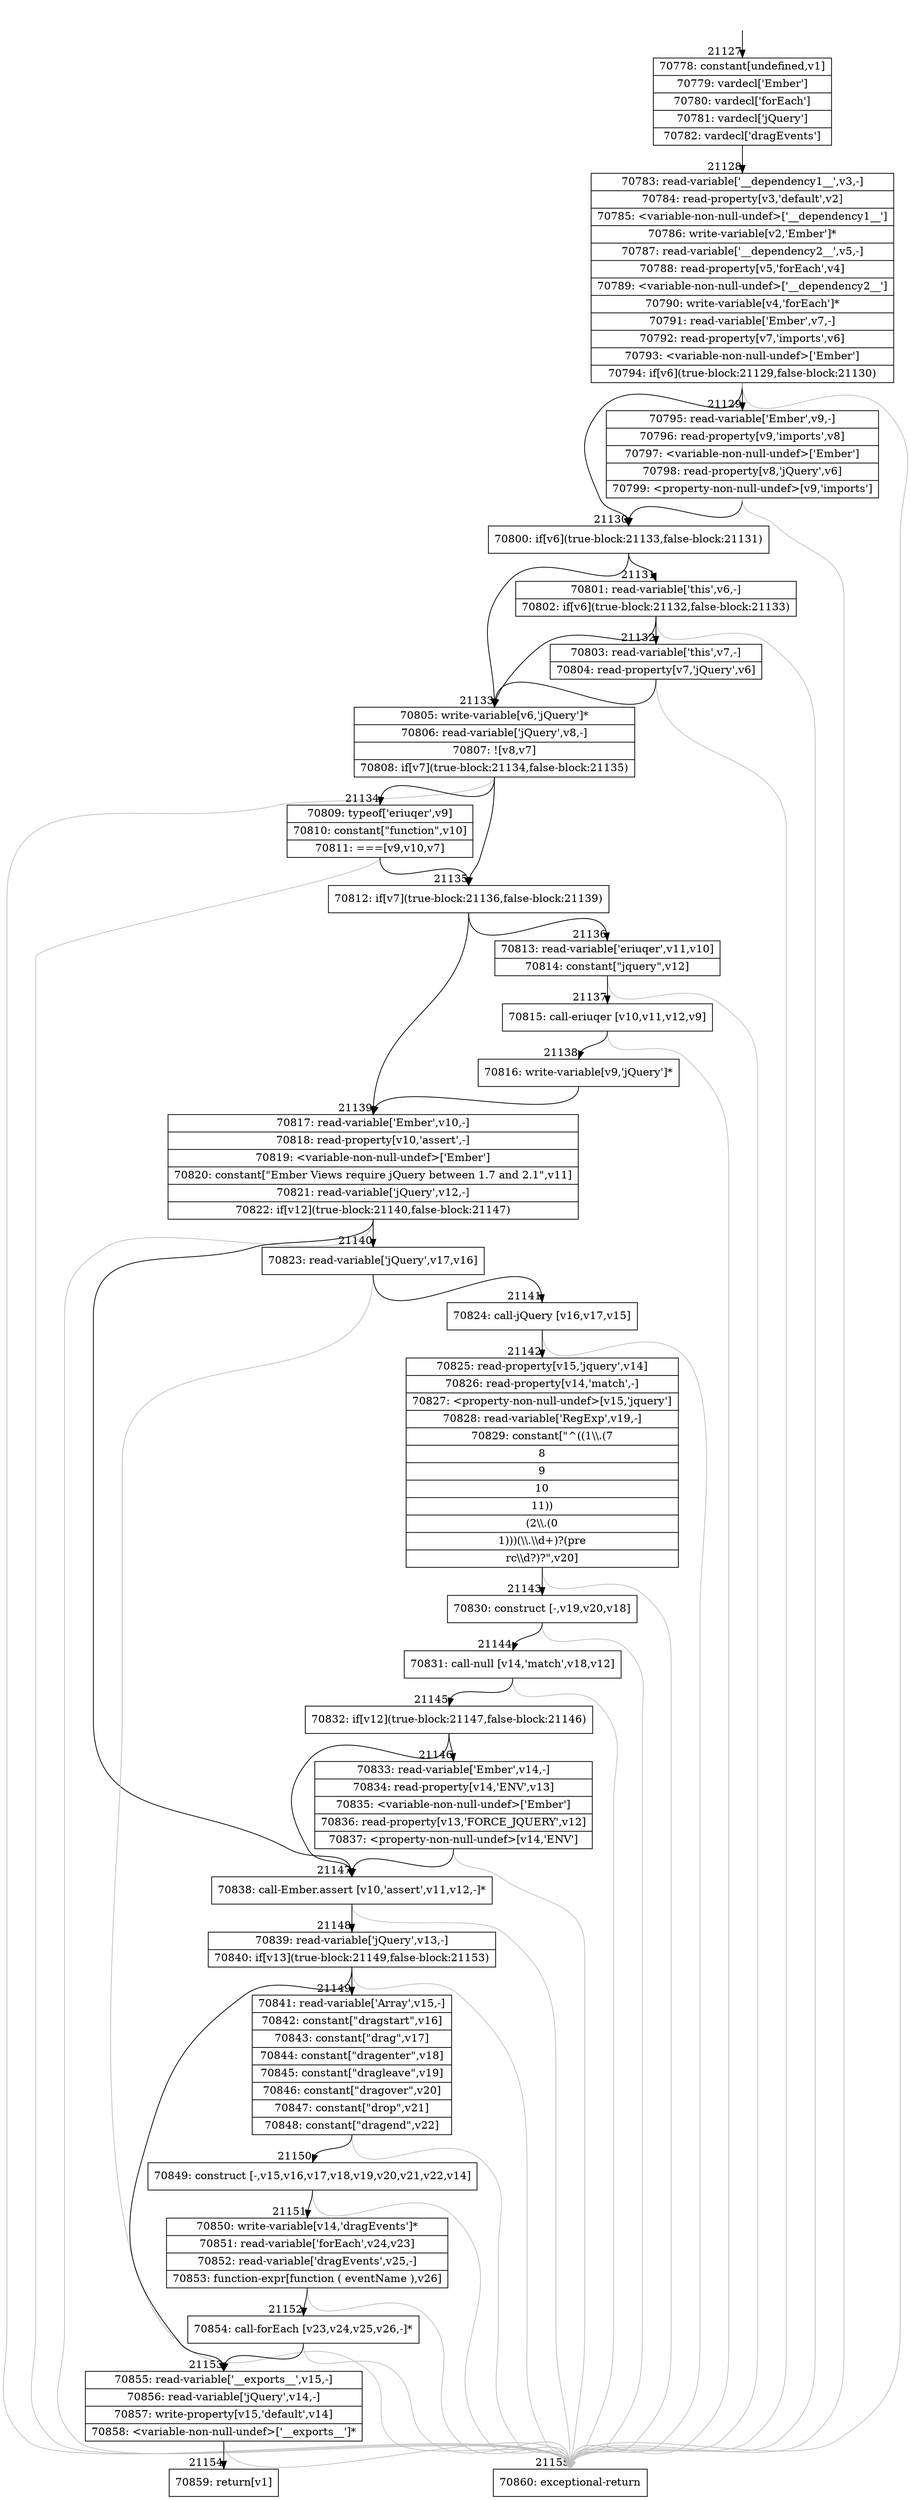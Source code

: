 digraph {
rankdir="TD"
BB_entry1845[shape=none,label=""];
BB_entry1845 -> BB21127 [tailport=s, headport=n, headlabel="    21127"]
BB21127 [shape=record label="{70778: constant[undefined,v1]|70779: vardecl['Ember']|70780: vardecl['forEach']|70781: vardecl['jQuery']|70782: vardecl['dragEvents']}" ] 
BB21127 -> BB21128 [tailport=s, headport=n, headlabel="      21128"]
BB21128 [shape=record label="{70783: read-variable['__dependency1__',v3,-]|70784: read-property[v3,'default',v2]|70785: \<variable-non-null-undef\>['__dependency1__']|70786: write-variable[v2,'Ember']*|70787: read-variable['__dependency2__',v5,-]|70788: read-property[v5,'forEach',v4]|70789: \<variable-non-null-undef\>['__dependency2__']|70790: write-variable[v4,'forEach']*|70791: read-variable['Ember',v7,-]|70792: read-property[v7,'imports',v6]|70793: \<variable-non-null-undef\>['Ember']|70794: if[v6](true-block:21129,false-block:21130)}" ] 
BB21128 -> BB21130 [tailport=s, headport=n, headlabel="      21130"]
BB21128 -> BB21129 [tailport=s, headport=n, headlabel="      21129"]
BB21128 -> BB21155 [tailport=s, headport=n, color=gray, headlabel="      21155"]
BB21129 [shape=record label="{70795: read-variable['Ember',v9,-]|70796: read-property[v9,'imports',v8]|70797: \<variable-non-null-undef\>['Ember']|70798: read-property[v8,'jQuery',v6]|70799: \<property-non-null-undef\>[v9,'imports']}" ] 
BB21129 -> BB21130 [tailport=s, headport=n]
BB21129 -> BB21155 [tailport=s, headport=n, color=gray]
BB21130 [shape=record label="{70800: if[v6](true-block:21133,false-block:21131)}" ] 
BB21130 -> BB21133 [tailport=s, headport=n, headlabel="      21133"]
BB21130 -> BB21131 [tailport=s, headport=n, headlabel="      21131"]
BB21131 [shape=record label="{70801: read-variable['this',v6,-]|70802: if[v6](true-block:21132,false-block:21133)}" ] 
BB21131 -> BB21133 [tailport=s, headport=n]
BB21131 -> BB21132 [tailport=s, headport=n, headlabel="      21132"]
BB21131 -> BB21155 [tailport=s, headport=n, color=gray]
BB21132 [shape=record label="{70803: read-variable['this',v7,-]|70804: read-property[v7,'jQuery',v6]}" ] 
BB21132 -> BB21133 [tailport=s, headport=n]
BB21132 -> BB21155 [tailport=s, headport=n, color=gray]
BB21133 [shape=record label="{70805: write-variable[v6,'jQuery']*|70806: read-variable['jQuery',v8,-]|70807: ![v8,v7]|70808: if[v7](true-block:21134,false-block:21135)}" ] 
BB21133 -> BB21135 [tailport=s, headport=n, headlabel="      21135"]
BB21133 -> BB21134 [tailport=s, headport=n, headlabel="      21134"]
BB21133 -> BB21155 [tailport=s, headport=n, color=gray]
BB21134 [shape=record label="{70809: typeof['eriuqer',v9]|70810: constant[\"function\",v10]|70811: ===[v9,v10,v7]}" ] 
BB21134 -> BB21135 [tailport=s, headport=n]
BB21134 -> BB21155 [tailport=s, headport=n, color=gray]
BB21135 [shape=record label="{70812: if[v7](true-block:21136,false-block:21139)}" ] 
BB21135 -> BB21136 [tailport=s, headport=n, headlabel="      21136"]
BB21135 -> BB21139 [tailport=s, headport=n, headlabel="      21139"]
BB21136 [shape=record label="{70813: read-variable['eriuqer',v11,v10]|70814: constant[\"jquery\",v12]}" ] 
BB21136 -> BB21137 [tailport=s, headport=n, headlabel="      21137"]
BB21136 -> BB21155 [tailport=s, headport=n, color=gray]
BB21137 [shape=record label="{70815: call-eriuqer [v10,v11,v12,v9]}" ] 
BB21137 -> BB21138 [tailport=s, headport=n, headlabel="      21138"]
BB21137 -> BB21155 [tailport=s, headport=n, color=gray]
BB21138 [shape=record label="{70816: write-variable[v9,'jQuery']*}" ] 
BB21138 -> BB21139 [tailport=s, headport=n]
BB21139 [shape=record label="{70817: read-variable['Ember',v10,-]|70818: read-property[v10,'assert',-]|70819: \<variable-non-null-undef\>['Ember']|70820: constant[\"Ember Views require jQuery between 1.7 and 2.1\",v11]|70821: read-variable['jQuery',v12,-]|70822: if[v12](true-block:21140,false-block:21147)}" ] 
BB21139 -> BB21147 [tailport=s, headport=n, headlabel="      21147"]
BB21139 -> BB21140 [tailport=s, headport=n, headlabel="      21140"]
BB21139 -> BB21155 [tailport=s, headport=n, color=gray]
BB21140 [shape=record label="{70823: read-variable['jQuery',v17,v16]}" ] 
BB21140 -> BB21141 [tailport=s, headport=n, headlabel="      21141"]
BB21140 -> BB21155 [tailport=s, headport=n, color=gray]
BB21141 [shape=record label="{70824: call-jQuery [v16,v17,v15]}" ] 
BB21141 -> BB21142 [tailport=s, headport=n, headlabel="      21142"]
BB21141 -> BB21155 [tailport=s, headport=n, color=gray]
BB21142 [shape=record label="{70825: read-property[v15,'jquery',v14]|70826: read-property[v14,'match',-]|70827: \<property-non-null-undef\>[v15,'jquery']|70828: read-variable['RegExp',v19,-]|70829: constant[\"^((1\\\\.(7|8|9|10|11))|(2\\\\.(0|1)))(\\\\.\\\\d+)?(pre|rc\\\\d?)?\",v20]}" ] 
BB21142 -> BB21143 [tailport=s, headport=n, headlabel="      21143"]
BB21142 -> BB21155 [tailport=s, headport=n, color=gray]
BB21143 [shape=record label="{70830: construct [-,v19,v20,v18]}" ] 
BB21143 -> BB21144 [tailport=s, headport=n, headlabel="      21144"]
BB21143 -> BB21155 [tailport=s, headport=n, color=gray]
BB21144 [shape=record label="{70831: call-null [v14,'match',v18,v12]}" ] 
BB21144 -> BB21145 [tailport=s, headport=n, headlabel="      21145"]
BB21144 -> BB21155 [tailport=s, headport=n, color=gray]
BB21145 [shape=record label="{70832: if[v12](true-block:21147,false-block:21146)}" ] 
BB21145 -> BB21147 [tailport=s, headport=n]
BB21145 -> BB21146 [tailport=s, headport=n, headlabel="      21146"]
BB21146 [shape=record label="{70833: read-variable['Ember',v14,-]|70834: read-property[v14,'ENV',v13]|70835: \<variable-non-null-undef\>['Ember']|70836: read-property[v13,'FORCE_JQUERY',v12]|70837: \<property-non-null-undef\>[v14,'ENV']}" ] 
BB21146 -> BB21147 [tailport=s, headport=n]
BB21146 -> BB21155 [tailport=s, headport=n, color=gray]
BB21147 [shape=record label="{70838: call-Ember.assert [v10,'assert',v11,v12,-]*}" ] 
BB21147 -> BB21148 [tailport=s, headport=n, headlabel="      21148"]
BB21147 -> BB21155 [tailport=s, headport=n, color=gray]
BB21148 [shape=record label="{70839: read-variable['jQuery',v13,-]|70840: if[v13](true-block:21149,false-block:21153)}" ] 
BB21148 -> BB21149 [tailport=s, headport=n, headlabel="      21149"]
BB21148 -> BB21153 [tailport=s, headport=n, headlabel="      21153"]
BB21148 -> BB21155 [tailport=s, headport=n, color=gray]
BB21149 [shape=record label="{70841: read-variable['Array',v15,-]|70842: constant[\"dragstart\",v16]|70843: constant[\"drag\",v17]|70844: constant[\"dragenter\",v18]|70845: constant[\"dragleave\",v19]|70846: constant[\"dragover\",v20]|70847: constant[\"drop\",v21]|70848: constant[\"dragend\",v22]}" ] 
BB21149 -> BB21150 [tailport=s, headport=n, headlabel="      21150"]
BB21149 -> BB21155 [tailport=s, headport=n, color=gray]
BB21150 [shape=record label="{70849: construct [-,v15,v16,v17,v18,v19,v20,v21,v22,v14]}" ] 
BB21150 -> BB21151 [tailport=s, headport=n, headlabel="      21151"]
BB21150 -> BB21155 [tailport=s, headport=n, color=gray]
BB21151 [shape=record label="{70850: write-variable[v14,'dragEvents']*|70851: read-variable['forEach',v24,v23]|70852: read-variable['dragEvents',v25,-]|70853: function-expr[function ( eventName ),v26]}" ] 
BB21151 -> BB21152 [tailport=s, headport=n, headlabel="      21152"]
BB21151 -> BB21155 [tailport=s, headport=n, color=gray]
BB21152 [shape=record label="{70854: call-forEach [v23,v24,v25,v26,-]*}" ] 
BB21152 -> BB21153 [tailport=s, headport=n]
BB21152 -> BB21155 [tailport=s, headport=n, color=gray]
BB21153 [shape=record label="{70855: read-variable['__exports__',v15,-]|70856: read-variable['jQuery',v14,-]|70857: write-property[v15,'default',v14]|70858: \<variable-non-null-undef\>['__exports__']*}" ] 
BB21153 -> BB21154 [tailport=s, headport=n, headlabel="      21154"]
BB21153 -> BB21155 [tailport=s, headport=n, color=gray]
BB21154 [shape=record label="{70859: return[v1]}" ] 
BB21155 [shape=record label="{70860: exceptional-return}" ] 
//#$~ 39699
}
